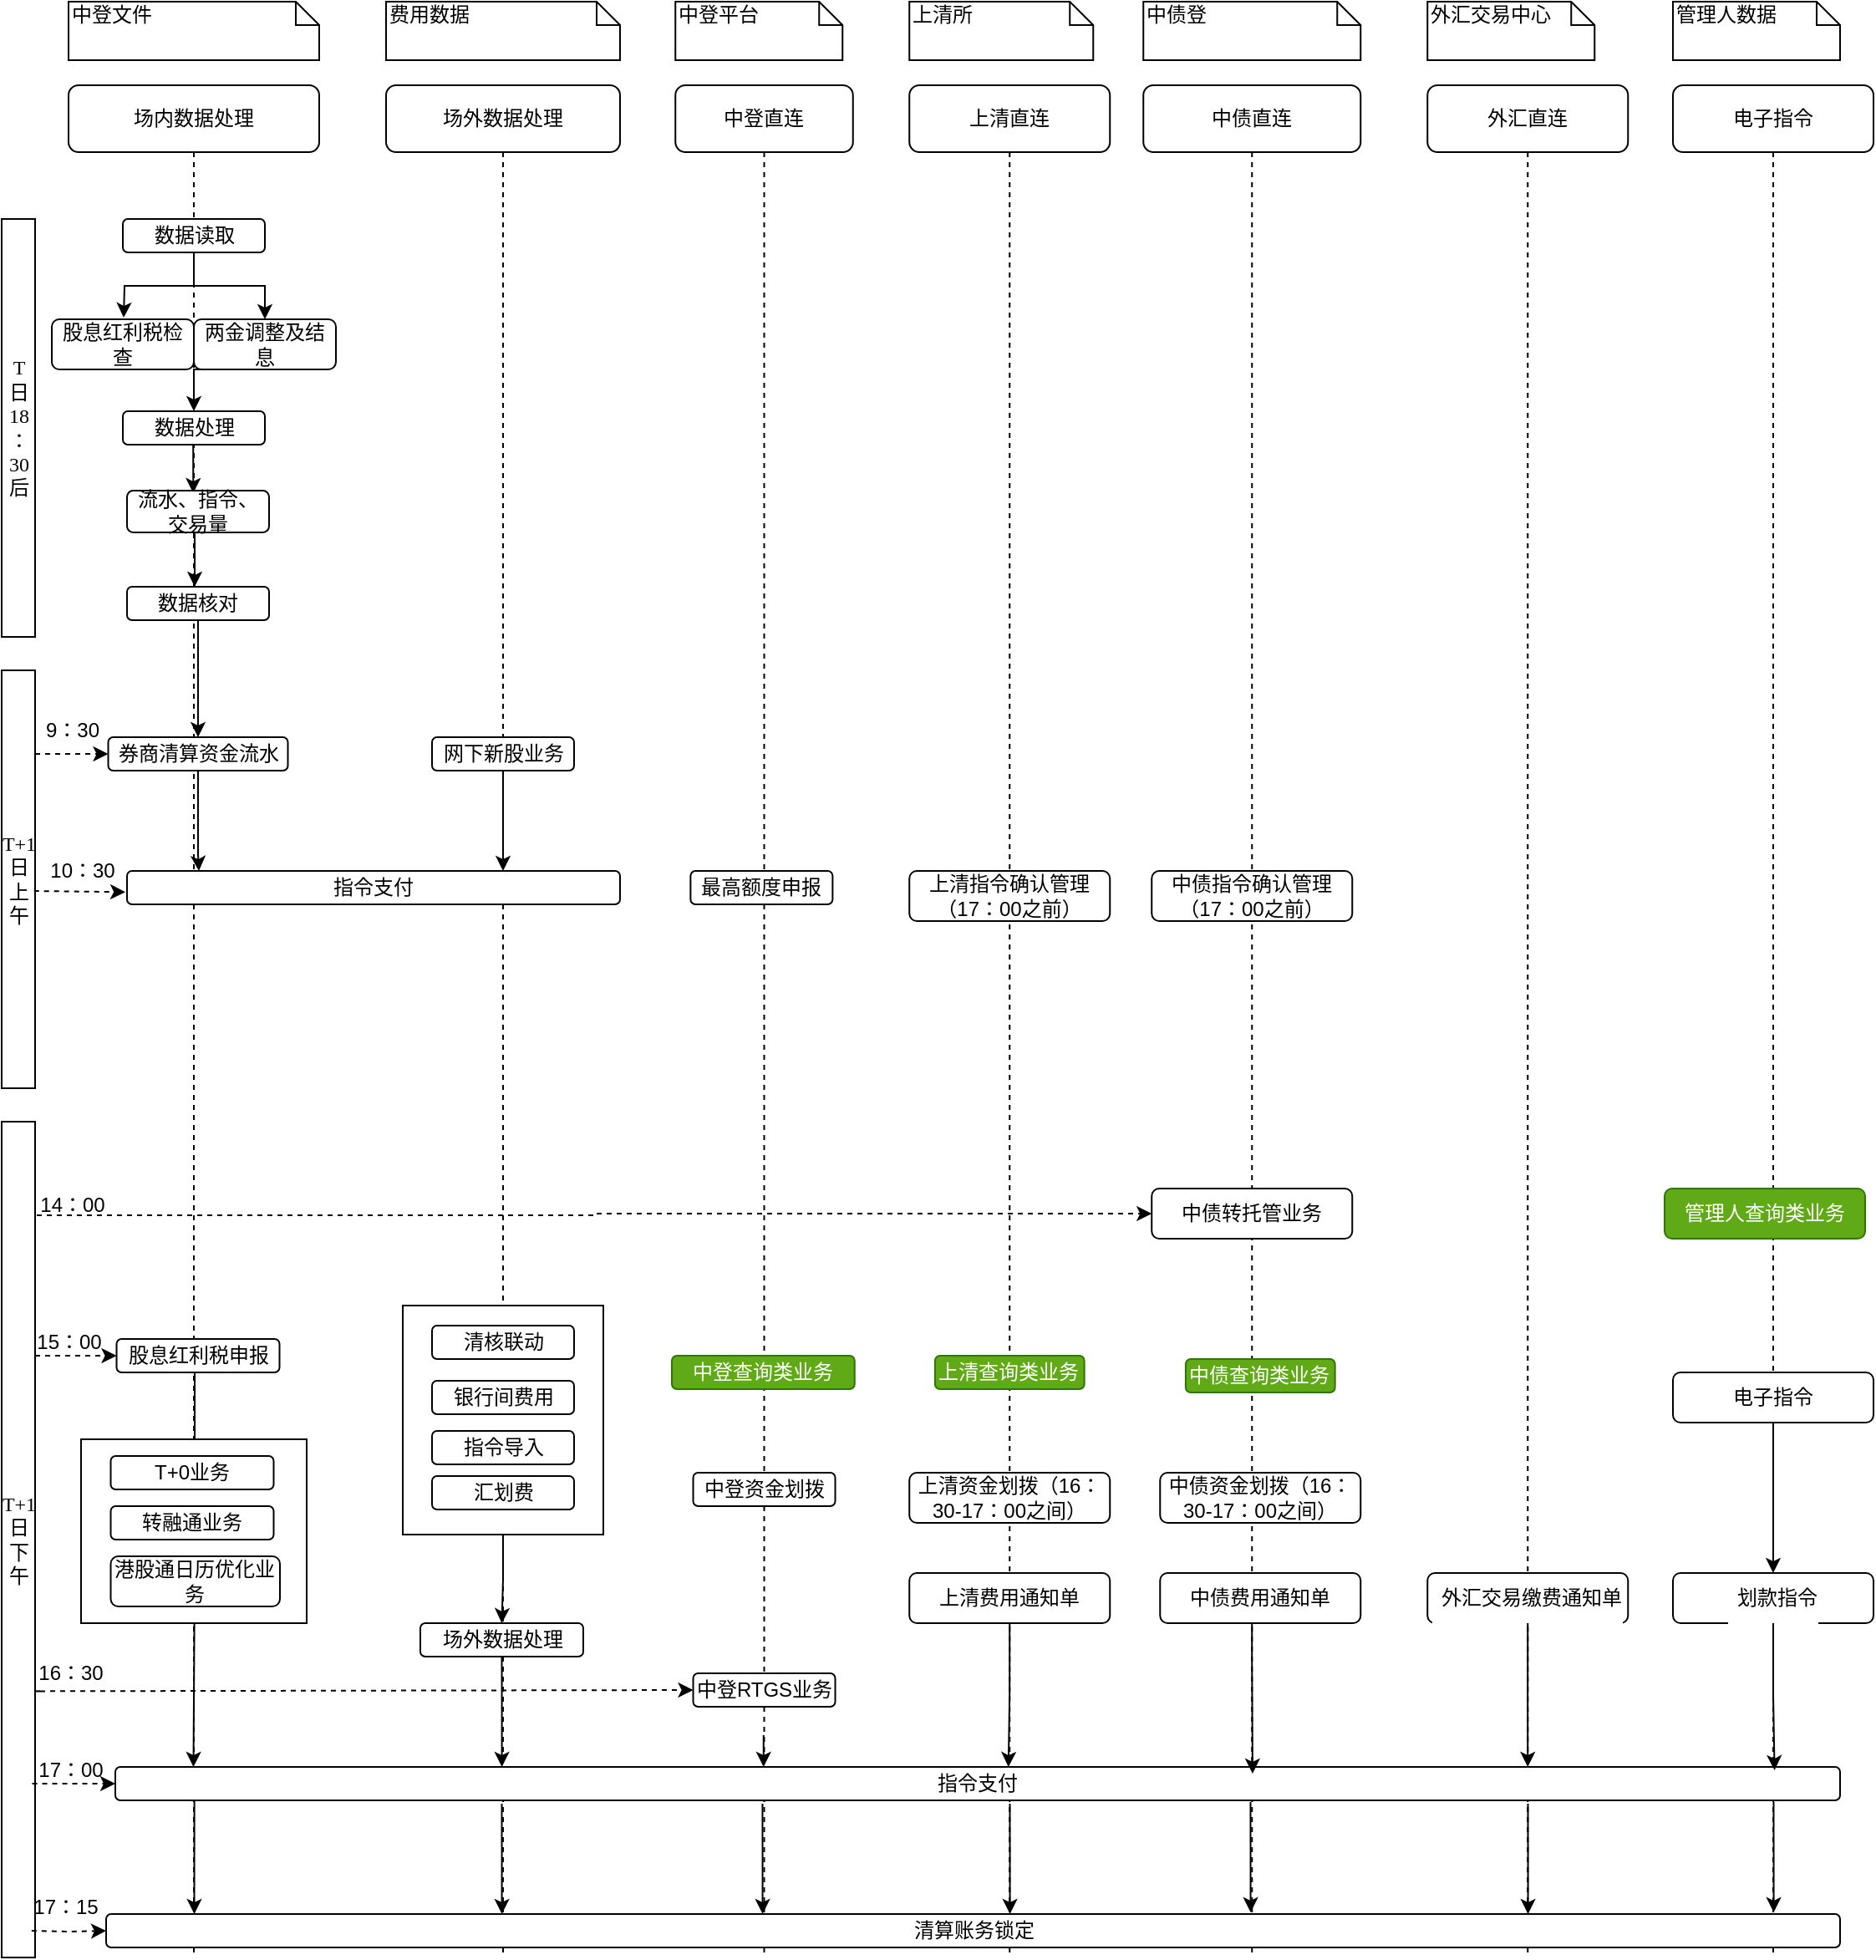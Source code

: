 <mxfile version="24.6.3" type="github">
  <diagram name="Page-1" id="MIDTQF9YaGszYqkZtQ21">
    <mxGraphModel dx="1290" dy="665" grid="1" gridSize="10" guides="1" tooltips="1" connect="1" arrows="1" fold="1" page="1" pageScale="1" pageWidth="827" pageHeight="1169" math="0" shadow="0">
      <root>
        <mxCell id="0" />
        <mxCell id="1" parent="0" />
        <mxCell id="qg-59jiFKuBU-nPYXmls-1" value="&lt;span style=&quot;font-family: &amp;#34;helvetica&amp;#34;&quot;&gt;场外数据处理&lt;/span&gt;" style="shape=umlLifeline;perimeter=lifelinePerimeter;whiteSpace=wrap;html=1;container=1;collapsible=0;recursiveResize=0;outlineConnect=0;rounded=1;shadow=0;comic=0;labelBackgroundColor=none;strokeWidth=1;fontFamily=Verdana;fontSize=12;align=center;" vertex="1" parent="1">
          <mxGeometry x="270" y="80" width="140" height="1120" as="geometry" />
        </mxCell>
        <mxCell id="qg-59jiFKuBU-nPYXmls-2" value="" style="rounded=0;whiteSpace=wrap;html=1;" vertex="1" parent="qg-59jiFKuBU-nPYXmls-1">
          <mxGeometry x="10" y="730" width="120" height="137" as="geometry" />
        </mxCell>
        <mxCell id="qg-59jiFKuBU-nPYXmls-3" value="&lt;span style=&quot;font-family: &amp;#34;helvetica&amp;#34;&quot;&gt;中登直连&lt;/span&gt;" style="shape=umlLifeline;perimeter=lifelinePerimeter;whiteSpace=wrap;html=1;container=1;collapsible=0;recursiveResize=0;outlineConnect=0;rounded=1;shadow=0;comic=0;labelBackgroundColor=none;strokeWidth=1;fontFamily=Verdana;fontSize=12;align=center;" vertex="1" parent="1">
          <mxGeometry x="443.13" y="80" width="106.25" height="1120" as="geometry" />
        </mxCell>
        <mxCell id="qg-59jiFKuBU-nPYXmls-4" value="最高额度申报" style="rounded=1;whiteSpace=wrap;html=1;" vertex="1" parent="qg-59jiFKuBU-nPYXmls-3">
          <mxGeometry x="9.06" y="470" width="85" height="20" as="geometry" />
        </mxCell>
        <mxCell id="qg-59jiFKuBU-nPYXmls-5" value="中登资金划拨" style="rounded=1;whiteSpace=wrap;html=1;" vertex="1" parent="qg-59jiFKuBU-nPYXmls-3">
          <mxGeometry x="10.63" y="830" width="85" height="20" as="geometry" />
        </mxCell>
        <mxCell id="qg-59jiFKuBU-nPYXmls-6" value="中登查询类业务" style="rounded=1;whiteSpace=wrap;html=1;fillColor=#60a917;strokeColor=#2D7600;fontColor=#ffffff;" vertex="1" parent="qg-59jiFKuBU-nPYXmls-3">
          <mxGeometry x="-2.13" y="760" width="109.38" height="20" as="geometry" />
        </mxCell>
        <mxCell id="qg-59jiFKuBU-nPYXmls-7" value="&lt;span style=&quot;font-family: &amp;#34;helvetica&amp;#34;&quot;&gt;上清直连&lt;/span&gt;" style="shape=umlLifeline;perimeter=lifelinePerimeter;whiteSpace=wrap;html=1;container=1;collapsible=0;recursiveResize=0;outlineConnect=0;rounded=1;shadow=0;comic=0;labelBackgroundColor=none;strokeWidth=1;fontFamily=Verdana;fontSize=12;align=center;" vertex="1" parent="1">
          <mxGeometry x="583.13" y="80" width="120" height="1120" as="geometry" />
        </mxCell>
        <mxCell id="qg-59jiFKuBU-nPYXmls-8" value="上清资金划拨（16：30-17：00之间）" style="rounded=1;whiteSpace=wrap;html=1;" vertex="1" parent="qg-59jiFKuBU-nPYXmls-7">
          <mxGeometry y="830" width="120" height="30" as="geometry" />
        </mxCell>
        <mxCell id="qg-59jiFKuBU-nPYXmls-9" value="上清指令确认管理（17：00之前）" style="rounded=1;whiteSpace=wrap;html=1;" vertex="1" parent="qg-59jiFKuBU-nPYXmls-7">
          <mxGeometry y="470" width="120" height="30" as="geometry" />
        </mxCell>
        <mxCell id="qg-59jiFKuBU-nPYXmls-10" value="上清查询类业务" style="rounded=1;whiteSpace=wrap;html=1;fillColor=#60a917;strokeColor=#2D7600;fontColor=#ffffff;" vertex="1" parent="qg-59jiFKuBU-nPYXmls-7">
          <mxGeometry x="15.32" y="760" width="89.37" height="20" as="geometry" />
        </mxCell>
        <mxCell id="qg-59jiFKuBU-nPYXmls-11" value="&lt;span style=&quot;font-family: &amp;#34;helvetica&amp;#34;&quot;&gt;中债直连&lt;/span&gt;" style="shape=umlLifeline;perimeter=lifelinePerimeter;whiteSpace=wrap;html=1;container=1;collapsible=0;recursiveResize=0;outlineConnect=0;rounded=1;shadow=0;comic=0;labelBackgroundColor=none;strokeWidth=1;fontFamily=Verdana;fontSize=12;align=center;" vertex="1" parent="1">
          <mxGeometry x="723.13" y="80" width="130" height="1120" as="geometry" />
        </mxCell>
        <mxCell id="qg-59jiFKuBU-nPYXmls-12" value="中债资金划拨（16：30-17：00之间）" style="rounded=1;whiteSpace=wrap;html=1;" vertex="1" parent="qg-59jiFKuBU-nPYXmls-11">
          <mxGeometry x="10" y="830" width="120" height="30" as="geometry" />
        </mxCell>
        <mxCell id="qg-59jiFKuBU-nPYXmls-13" value="中债转托管业务" style="rounded=1;whiteSpace=wrap;html=1;" vertex="1" parent="qg-59jiFKuBU-nPYXmls-11">
          <mxGeometry x="5" y="660" width="120" height="30" as="geometry" />
        </mxCell>
        <mxCell id="qg-59jiFKuBU-nPYXmls-14" value="中债指令确认管理（17：00之前）" style="rounded=1;whiteSpace=wrap;html=1;" vertex="1" parent="qg-59jiFKuBU-nPYXmls-11">
          <mxGeometry x="5" y="470" width="120" height="30" as="geometry" />
        </mxCell>
        <mxCell id="qg-59jiFKuBU-nPYXmls-15" value="&lt;span style=&quot;font-family: &amp;#34;helvetica&amp;#34;&quot;&gt;外汇直连&lt;/span&gt;" style="shape=umlLifeline;perimeter=lifelinePerimeter;whiteSpace=wrap;html=1;container=1;collapsible=0;recursiveResize=0;outlineConnect=0;rounded=1;shadow=0;comic=0;labelBackgroundColor=none;strokeWidth=1;fontFamily=Verdana;fontSize=12;align=center;" vertex="1" parent="1">
          <mxGeometry x="893.13" y="80" width="120" height="1120" as="geometry" />
        </mxCell>
        <mxCell id="qg-59jiFKuBU-nPYXmls-16" value="&lt;table cellspacing=&quot;0&quot; style=&quot;font-family: &amp;#34;arial&amp;#34; , &amp;#34;helvetica&amp;#34; , sans-serif ; background-color: rgb(255 , 255 , 255)&quot;&gt;&lt;tbody&gt;&lt;tr class=&quot;x-toolbar-left-row sofa-toolbar-location&quot; id=&quot;ext-gen22&quot; style=&quot;height: 30px ; padding-top: 5px ; padding-bottom: 5px&quot;&gt;&lt;td style=&quot;margin: 0px ; padding: 0px&quot;&gt;&lt;div class=&quot;sofa-toolbar-label&quot; id=&quot;ext-gen23&quot; title=&quot;当前位置：清算和场外指令▷外汇数据处理(1.0.7)▷外汇交易缴费通知单&quot; style=&quot;margin: 0px 0px 0px 5px ; padding: 0px ; text-overflow: ellipsis ; overflow: hidden&quot;&gt;&lt;span class=&quot;sofa-toolbar-location-last&quot; id=&quot;ext-gen28&quot;&gt;外汇交易缴费通知单&lt;/span&gt;&lt;/div&gt;&lt;/td&gt;&lt;/tr&gt;&lt;/tbody&gt;&lt;/table&gt;" style="rounded=1;whiteSpace=wrap;html=1;" vertex="1" parent="qg-59jiFKuBU-nPYXmls-15">
          <mxGeometry y="890" width="120" height="30" as="geometry" />
        </mxCell>
        <mxCell id="qg-59jiFKuBU-nPYXmls-17" value="&lt;span style=&quot;font-family: &amp;#34;helvetica&amp;#34;&quot;&gt;电子指令&lt;/span&gt;" style="shape=umlLifeline;perimeter=lifelinePerimeter;whiteSpace=wrap;html=1;container=1;collapsible=0;recursiveResize=0;outlineConnect=0;rounded=1;shadow=0;comic=0;labelBackgroundColor=none;strokeWidth=1;fontFamily=Verdana;fontSize=12;align=center;" vertex="1" parent="1">
          <mxGeometry x="1040" y="80" width="120" height="1120" as="geometry" />
        </mxCell>
        <mxCell id="qg-59jiFKuBU-nPYXmls-18" style="edgeStyle=orthogonalEdgeStyle;rounded=0;orthogonalLoop=1;jettySize=auto;html=1;exitX=0.5;exitY=1;exitDx=0;exitDy=0;entryX=0.5;entryY=0;entryDx=0;entryDy=0;" edge="1" parent="qg-59jiFKuBU-nPYXmls-17" source="qg-59jiFKuBU-nPYXmls-19" target="qg-59jiFKuBU-nPYXmls-21">
          <mxGeometry relative="1" as="geometry" />
        </mxCell>
        <mxCell id="qg-59jiFKuBU-nPYXmls-19" value="电子指令" style="rounded=1;whiteSpace=wrap;html=1;" vertex="1" parent="qg-59jiFKuBU-nPYXmls-17">
          <mxGeometry y="770" width="120" height="30" as="geometry" />
        </mxCell>
        <mxCell id="qg-59jiFKuBU-nPYXmls-20" value="管理人查询类业务" style="rounded=1;whiteSpace=wrap;html=1;fillColor=#60a917;strokeColor=#2D7600;fontColor=#ffffff;" vertex="1" parent="qg-59jiFKuBU-nPYXmls-17">
          <mxGeometry x="-5" y="660" width="120" height="30" as="geometry" />
        </mxCell>
        <mxCell id="qg-59jiFKuBU-nPYXmls-21" value="&lt;table cellspacing=&quot;0&quot; style=&quot;font-family: &amp;#34;arial&amp;#34; , &amp;#34;helvetica&amp;#34; , sans-serif ; background-color: rgb(255 , 255 , 255)&quot;&gt;&lt;tbody&gt;&lt;tr class=&quot;x-toolbar-left-row sofa-toolbar-location&quot; id=&quot;ext-gen22&quot; style=&quot;height: 30px ; padding-top: 5px ; padding-bottom: 5px&quot;&gt;&lt;td style=&quot;margin: 0px ; padding: 0px&quot;&gt;&lt;div class=&quot;sofa-toolbar-label&quot; id=&quot;ext-gen23&quot; title=&quot;当前位置：清算和场外指令▷外汇数据处理(1.0.7)▷外汇交易缴费通知单&quot; style=&quot;margin: 0px 0px 0px 5px ; padding: 0px ; text-overflow: ellipsis ; overflow: hidden&quot;&gt;&lt;span class=&quot;sofa-toolbar-location-last&quot; id=&quot;ext-gen28&quot;&gt;划款指令&lt;/span&gt;&lt;/div&gt;&lt;/td&gt;&lt;/tr&gt;&lt;/tbody&gt;&lt;/table&gt;" style="rounded=1;whiteSpace=wrap;html=1;" vertex="1" parent="qg-59jiFKuBU-nPYXmls-17">
          <mxGeometry y="890" width="120" height="30" as="geometry" />
        </mxCell>
        <mxCell id="qg-59jiFKuBU-nPYXmls-22" value="&lt;span style=&quot;text-align: left&quot;&gt;场内数据处理&lt;/span&gt;" style="shape=umlLifeline;perimeter=lifelinePerimeter;whiteSpace=wrap;html=1;container=1;collapsible=0;recursiveResize=0;outlineConnect=0;rounded=1;shadow=0;comic=0;labelBackgroundColor=none;strokeWidth=1;fontFamily=Verdana;fontSize=12;align=center;" vertex="1" parent="1">
          <mxGeometry x="80" y="80" width="150" height="1120" as="geometry" />
        </mxCell>
        <mxCell id="qg-59jiFKuBU-nPYXmls-23" style="edgeStyle=orthogonalEdgeStyle;rounded=0;orthogonalLoop=1;jettySize=auto;html=1;exitX=0.5;exitY=1;exitDx=0;exitDy=0;entryX=0.5;entryY=0;entryDx=0;entryDy=0;" edge="1" parent="qg-59jiFKuBU-nPYXmls-22">
          <mxGeometry relative="1" as="geometry">
            <mxPoint x="75.5" y="770" as="sourcePoint" />
            <mxPoint x="74.75" y="1006" as="targetPoint" />
            <Array as="points">
              <mxPoint x="76" y="888" />
            </Array>
          </mxGeometry>
        </mxCell>
        <mxCell id="qg-59jiFKuBU-nPYXmls-24" value="" style="rounded=0;whiteSpace=wrap;html=1;" vertex="1" parent="qg-59jiFKuBU-nPYXmls-22">
          <mxGeometry x="7.5" y="810" width="135" height="110" as="geometry" />
        </mxCell>
        <mxCell id="qg-59jiFKuBU-nPYXmls-25" value="数据核对" style="rounded=1;whiteSpace=wrap;html=1;" vertex="1" parent="qg-59jiFKuBU-nPYXmls-22">
          <mxGeometry x="35" y="300" width="85" height="20" as="geometry" />
        </mxCell>
        <mxCell id="qg-59jiFKuBU-nPYXmls-26" value="股息红利税申报" style="rounded=1;whiteSpace=wrap;html=1;" vertex="1" parent="qg-59jiFKuBU-nPYXmls-22">
          <mxGeometry x="28.75" y="750" width="97.5" height="20" as="geometry" />
        </mxCell>
        <mxCell id="qg-59jiFKuBU-nPYXmls-27" value="转融通业务" style="rounded=1;whiteSpace=wrap;html=1;" vertex="1" parent="qg-59jiFKuBU-nPYXmls-22">
          <mxGeometry x="25.25" y="850" width="97.5" height="20" as="geometry" />
        </mxCell>
        <mxCell id="qg-59jiFKuBU-nPYXmls-28" style="edgeStyle=orthogonalEdgeStyle;rounded=0;orthogonalLoop=1;jettySize=auto;html=1;exitX=0.5;exitY=1;exitDx=0;exitDy=0;entryX=0.5;entryY=0;entryDx=0;entryDy=0;" edge="1" parent="qg-59jiFKuBU-nPYXmls-22">
          <mxGeometry relative="1" as="geometry">
            <mxPoint x="80.75" y="1026" as="sourcePoint" />
            <mxPoint x="75.25" y="1094" as="targetPoint" />
            <Array as="points">
              <mxPoint x="75" y="1026" />
            </Array>
          </mxGeometry>
        </mxCell>
        <mxCell id="qg-59jiFKuBU-nPYXmls-29" value="指令支付" style="rounded=1;whiteSpace=wrap;html=1;" vertex="1" parent="qg-59jiFKuBU-nPYXmls-22">
          <mxGeometry x="28" y="1006" width="1032" height="20" as="geometry" />
        </mxCell>
        <mxCell id="qg-59jiFKuBU-nPYXmls-30" value="清算账务锁定" style="rounded=1;whiteSpace=wrap;html=1;" vertex="1" parent="qg-59jiFKuBU-nPYXmls-22">
          <mxGeometry x="22.5" y="1094" width="1037.5" height="20" as="geometry" />
        </mxCell>
        <mxCell id="qg-59jiFKuBU-nPYXmls-31" value="指令支付" style="rounded=1;whiteSpace=wrap;html=1;" vertex="1" parent="qg-59jiFKuBU-nPYXmls-22">
          <mxGeometry x="35" y="470" width="295" height="20" as="geometry" />
        </mxCell>
        <mxCell id="qg-59jiFKuBU-nPYXmls-32" value="&lt;span style=&quot;text-align: center&quot;&gt;中登文件&lt;/span&gt;" style="shape=note;whiteSpace=wrap;html=1;size=14;verticalAlign=top;align=left;spacingTop=-6;rounded=0;shadow=0;comic=0;labelBackgroundColor=none;strokeWidth=1;fontFamily=Verdana;fontSize=12" vertex="1" parent="1">
          <mxGeometry x="80" y="30" width="150" height="35" as="geometry" />
        </mxCell>
        <mxCell id="qg-59jiFKuBU-nPYXmls-33" value="&lt;span style=&quot;text-align: center&quot;&gt;费用数据&lt;/span&gt;" style="shape=note;whiteSpace=wrap;html=1;size=14;verticalAlign=top;align=left;spacingTop=-6;rounded=0;shadow=0;comic=0;labelBackgroundColor=none;strokeWidth=1;fontFamily=Verdana;fontSize=12" vertex="1" parent="1">
          <mxGeometry x="270" y="30" width="140" height="35" as="geometry" />
        </mxCell>
        <mxCell id="qg-59jiFKuBU-nPYXmls-34" value="&lt;span style=&quot;text-align: center&quot;&gt;中登平台&lt;/span&gt;" style="shape=note;whiteSpace=wrap;html=1;size=14;verticalAlign=top;align=left;spacingTop=-6;rounded=0;shadow=0;comic=0;labelBackgroundColor=none;strokeWidth=1;fontFamily=Verdana;fontSize=12" vertex="1" parent="1">
          <mxGeometry x="443.13" y="30" width="100" height="35" as="geometry" />
        </mxCell>
        <mxCell id="qg-59jiFKuBU-nPYXmls-35" value="&lt;div style=&quot;text-align: center&quot;&gt;&lt;span&gt;上清所&lt;/span&gt;&lt;/div&gt;" style="shape=note;whiteSpace=wrap;html=1;size=14;verticalAlign=top;align=left;spacingTop=-6;rounded=0;shadow=0;comic=0;labelBackgroundColor=none;strokeWidth=1;fontFamily=Verdana;fontSize=12" vertex="1" parent="1">
          <mxGeometry x="583.13" y="30" width="110" height="35" as="geometry" />
        </mxCell>
        <mxCell id="qg-59jiFKuBU-nPYXmls-36" value="中债登" style="shape=note;whiteSpace=wrap;html=1;size=14;verticalAlign=top;align=left;spacingTop=-6;rounded=0;shadow=0;comic=0;labelBackgroundColor=none;strokeWidth=1;fontFamily=Verdana;fontSize=12" vertex="1" parent="1">
          <mxGeometry x="723.13" y="30" width="130" height="35" as="geometry" />
        </mxCell>
        <mxCell id="qg-59jiFKuBU-nPYXmls-37" value="外汇交易中心" style="shape=note;whiteSpace=wrap;html=1;size=14;verticalAlign=top;align=left;spacingTop=-6;rounded=0;shadow=0;comic=0;labelBackgroundColor=none;strokeWidth=1;fontFamily=Verdana;fontSize=12" vertex="1" parent="1">
          <mxGeometry x="893.13" y="30" width="100" height="35" as="geometry" />
        </mxCell>
        <mxCell id="qg-59jiFKuBU-nPYXmls-38" value="管理人数据" style="shape=note;whiteSpace=wrap;html=1;size=14;verticalAlign=top;align=left;spacingTop=-6;rounded=0;shadow=0;comic=0;labelBackgroundColor=none;strokeWidth=1;fontFamily=Verdana;fontSize=12" vertex="1" parent="1">
          <mxGeometry x="1040" y="30" width="100" height="35" as="geometry" />
        </mxCell>
        <mxCell id="qg-59jiFKuBU-nPYXmls-39" value="T&lt;br&gt;日&lt;br&gt;18&lt;br&gt;：&lt;br&gt;30&lt;br&gt;后" style="html=1;points=[];perimeter=orthogonalPerimeter;rounded=0;shadow=0;comic=0;labelBackgroundColor=none;strokeWidth=1;fontFamily=Verdana;fontSize=12;align=center;" vertex="1" parent="1">
          <mxGeometry x="40" y="160" width="20" height="250" as="geometry" />
        </mxCell>
        <mxCell id="qg-59jiFKuBU-nPYXmls-40" value="T+1&lt;br&gt;日&lt;br&gt;上&lt;br&gt;午" style="html=1;points=[];perimeter=orthogonalPerimeter;rounded=0;shadow=0;comic=0;labelBackgroundColor=none;strokeWidth=1;fontFamily=Verdana;fontSize=12;align=center;" vertex="1" parent="1">
          <mxGeometry x="40" y="430" width="20" height="250" as="geometry" />
        </mxCell>
        <mxCell id="qg-59jiFKuBU-nPYXmls-41" value="T+1&lt;br&gt;日&lt;br&gt;下&lt;br&gt;午" style="html=1;points=[];perimeter=orthogonalPerimeter;rounded=0;shadow=0;comic=0;labelBackgroundColor=none;strokeWidth=1;fontFamily=Verdana;fontSize=12;align=center;" vertex="1" parent="1">
          <mxGeometry x="40" y="700" width="20" height="500" as="geometry" />
        </mxCell>
        <mxCell id="qg-59jiFKuBU-nPYXmls-42" style="edgeStyle=orthogonalEdgeStyle;rounded=0;orthogonalLoop=1;jettySize=auto;html=1;exitX=0.5;exitY=1;exitDx=0;exitDy=0;" edge="1" parent="1" source="qg-59jiFKuBU-nPYXmls-44">
          <mxGeometry relative="1" as="geometry">
            <mxPoint x="113" y="219" as="targetPoint" />
          </mxGeometry>
        </mxCell>
        <mxCell id="qg-59jiFKuBU-nPYXmls-43" style="edgeStyle=orthogonalEdgeStyle;rounded=0;orthogonalLoop=1;jettySize=auto;html=1;exitX=0.5;exitY=1;exitDx=0;exitDy=0;entryX=0.5;entryY=0;entryDx=0;entryDy=0;" edge="1" parent="1" source="qg-59jiFKuBU-nPYXmls-44" target="qg-59jiFKuBU-nPYXmls-47">
          <mxGeometry relative="1" as="geometry" />
        </mxCell>
        <mxCell id="qg-59jiFKuBU-nPYXmls-44" value="数据读取" style="rounded=1;whiteSpace=wrap;html=1;" vertex="1" parent="1">
          <mxGeometry x="112.5" y="160" width="85" height="20" as="geometry" />
        </mxCell>
        <mxCell id="qg-59jiFKuBU-nPYXmls-45" value="股息红利税检查" style="rounded=1;whiteSpace=wrap;html=1;" vertex="1" parent="1">
          <mxGeometry x="70" y="220" width="85" height="30" as="geometry" />
        </mxCell>
        <mxCell id="qg-59jiFKuBU-nPYXmls-46" style="edgeStyle=orthogonalEdgeStyle;rounded=0;orthogonalLoop=1;jettySize=auto;html=1;exitX=0.25;exitY=1;exitDx=0;exitDy=0;entryX=0.5;entryY=0;entryDx=0;entryDy=0;" edge="1" parent="1" source="qg-59jiFKuBU-nPYXmls-47" target="qg-59jiFKuBU-nPYXmls-49">
          <mxGeometry relative="1" as="geometry" />
        </mxCell>
        <mxCell id="qg-59jiFKuBU-nPYXmls-47" value="两金调整及结息" style="rounded=1;whiteSpace=wrap;html=1;" vertex="1" parent="1">
          <mxGeometry x="155" y="220" width="85" height="30" as="geometry" />
        </mxCell>
        <mxCell id="qg-59jiFKuBU-nPYXmls-48" style="edgeStyle=orthogonalEdgeStyle;rounded=0;orthogonalLoop=1;jettySize=auto;html=1;exitX=0.5;exitY=1;exitDx=0;exitDy=0;entryX=0.431;entryY=0.06;entryDx=0;entryDy=0;entryPerimeter=0;" edge="1" parent="1">
          <mxGeometry relative="1" as="geometry">
            <mxPoint x="158" y="295" as="sourcePoint" />
            <mxPoint x="154.635" y="324" as="targetPoint" />
          </mxGeometry>
        </mxCell>
        <mxCell id="qg-59jiFKuBU-nPYXmls-49" value="数据处理" style="rounded=1;whiteSpace=wrap;html=1;" vertex="1" parent="1">
          <mxGeometry x="112.5" y="275" width="85" height="20" as="geometry" />
        </mxCell>
        <mxCell id="qg-59jiFKuBU-nPYXmls-50" style="edgeStyle=orthogonalEdgeStyle;rounded=0;orthogonalLoop=1;jettySize=auto;html=1;exitX=0.5;exitY=1;exitDx=0;exitDy=0;" edge="1" parent="1">
          <mxGeometry relative="1" as="geometry">
            <mxPoint x="155.5" y="347.5" as="sourcePoint" />
            <mxPoint x="155.5" y="380" as="targetPoint" />
          </mxGeometry>
        </mxCell>
        <mxCell id="qg-59jiFKuBU-nPYXmls-51" value="流水、指令、交易量" style="rounded=1;whiteSpace=wrap;html=1;" vertex="1" parent="1">
          <mxGeometry x="115" y="322.5" width="85" height="25" as="geometry" />
        </mxCell>
        <mxCell id="qg-59jiFKuBU-nPYXmls-52" value="" style="endArrow=classic;html=1;exitX=-0.003;exitY=1.1;exitDx=0;exitDy=0;exitPerimeter=0;entryX=1.09;entryY=1.133;entryDx=0;entryDy=0;entryPerimeter=0;dashed=1;" edge="1" parent="1">
          <mxGeometry width="50" height="50" relative="1" as="geometry">
            <mxPoint x="59.35" y="562" as="sourcePoint" />
            <mxPoint x="114" y="562.66" as="targetPoint" />
            <Array as="points" />
          </mxGeometry>
        </mxCell>
        <mxCell id="qg-59jiFKuBU-nPYXmls-53" value="10：30" style="text;html=1;align=center;verticalAlign=middle;resizable=0;points=[];autosize=1;strokeColor=none;" vertex="1" parent="1">
          <mxGeometry x="62.5" y="540" width="50" height="20" as="geometry" />
        </mxCell>
        <mxCell id="qg-59jiFKuBU-nPYXmls-54" value="T+0业务" style="rounded=1;whiteSpace=wrap;html=1;" vertex="1" parent="1">
          <mxGeometry x="105.25" y="900" width="97.5" height="20" as="geometry" />
        </mxCell>
        <mxCell id="qg-59jiFKuBU-nPYXmls-55" value="港股通日历优化业务" style="rounded=1;whiteSpace=wrap;html=1;" vertex="1" parent="1">
          <mxGeometry x="105.25" y="960" width="101.25" height="30" as="geometry" />
        </mxCell>
        <mxCell id="qg-59jiFKuBU-nPYXmls-56" style="edgeStyle=orthogonalEdgeStyle;rounded=0;orthogonalLoop=1;jettySize=auto;html=1;entryX=0;entryY=0.5;entryDx=0;entryDy=0;dashed=1;" edge="1" parent="1" target="qg-59jiFKuBU-nPYXmls-29">
          <mxGeometry relative="1" as="geometry">
            <mxPoint x="58.25" y="1096" as="sourcePoint" />
            <Array as="points">
              <mxPoint x="58.25" y="1096" />
            </Array>
          </mxGeometry>
        </mxCell>
        <mxCell id="qg-59jiFKuBU-nPYXmls-57" value="17：00" style="text;html=1;align=center;verticalAlign=middle;resizable=0;points=[];autosize=1;strokeColor=none;" vertex="1" parent="1">
          <mxGeometry x="56" y="1078" width="50" height="20" as="geometry" />
        </mxCell>
        <mxCell id="qg-59jiFKuBU-nPYXmls-58" value="15：00" style="text;html=1;align=center;verticalAlign=middle;resizable=0;points=[];autosize=1;strokeColor=none;" vertex="1" parent="1">
          <mxGeometry x="55.25" y="822" width="50" height="20" as="geometry" />
        </mxCell>
        <mxCell id="qg-59jiFKuBU-nPYXmls-59" style="edgeStyle=orthogonalEdgeStyle;rounded=0;orthogonalLoop=1;jettySize=auto;html=1;exitX=1.083;exitY=0.86;exitDx=0;exitDy=0;entryX=0;entryY=0.5;entryDx=0;entryDy=0;exitPerimeter=0;dashed=1;" edge="1" parent="1" target="qg-59jiFKuBU-nPYXmls-30">
          <mxGeometry relative="1" as="geometry">
            <mxPoint x="57.91" y="1184" as="sourcePoint" />
          </mxGeometry>
        </mxCell>
        <mxCell id="qg-59jiFKuBU-nPYXmls-60" value="17：15" style="text;html=1;align=center;verticalAlign=middle;resizable=0;points=[];autosize=1;strokeColor=none;" vertex="1" parent="1">
          <mxGeometry x="53" y="1160" width="50" height="20" as="geometry" />
        </mxCell>
        <mxCell id="qg-59jiFKuBU-nPYXmls-61" style="edgeStyle=orthogonalEdgeStyle;rounded=0;orthogonalLoop=1;jettySize=auto;html=1;entryX=0;entryY=0.5;entryDx=0;entryDy=0;dashed=1;" edge="1" parent="1" target="qg-59jiFKuBU-nPYXmls-26">
          <mxGeometry relative="1" as="geometry">
            <mxPoint x="60" y="840" as="sourcePoint" />
            <Array as="points">
              <mxPoint x="60" y="840" />
            </Array>
          </mxGeometry>
        </mxCell>
        <mxCell id="qg-59jiFKuBU-nPYXmls-62" style="edgeStyle=orthogonalEdgeStyle;rounded=0;orthogonalLoop=1;jettySize=auto;html=1;exitX=1;exitY=0.2;exitDx=0;exitDy=0;entryX=0;entryY=0.5;entryDx=0;entryDy=0;exitPerimeter=0;dashed=1;" edge="1" parent="1" source="qg-59jiFKuBU-nPYXmls-40" target="qg-59jiFKuBU-nPYXmls-64">
          <mxGeometry relative="1" as="geometry" />
        </mxCell>
        <mxCell id="qg-59jiFKuBU-nPYXmls-63" style="edgeStyle=orthogonalEdgeStyle;rounded=0;orthogonalLoop=1;jettySize=auto;html=1;exitX=0.5;exitY=1;exitDx=0;exitDy=0;" edge="1" parent="1" source="qg-59jiFKuBU-nPYXmls-64" target="qg-59jiFKuBU-nPYXmls-31">
          <mxGeometry relative="1" as="geometry">
            <Array as="points">
              <mxPoint x="158" y="540" />
              <mxPoint x="158" y="540" />
            </Array>
          </mxGeometry>
        </mxCell>
        <mxCell id="qg-59jiFKuBU-nPYXmls-64" value="券商清算资金流水" style="rounded=1;whiteSpace=wrap;html=1;" vertex="1" parent="1">
          <mxGeometry x="103.75" y="470" width="107.5" height="20" as="geometry" />
        </mxCell>
        <mxCell id="qg-59jiFKuBU-nPYXmls-65" value="9：30" style="text;html=1;align=center;verticalAlign=middle;resizable=0;points=[];autosize=1;strokeColor=none;" vertex="1" parent="1">
          <mxGeometry x="56.75" y="456" width="50" height="20" as="geometry" />
        </mxCell>
        <mxCell id="qg-59jiFKuBU-nPYXmls-66" style="edgeStyle=orthogonalEdgeStyle;rounded=0;orthogonalLoop=1;jettySize=auto;html=1;exitX=0.5;exitY=1;exitDx=0;exitDy=0;entryX=0.5;entryY=0;entryDx=0;entryDy=0;" edge="1" parent="1" source="qg-59jiFKuBU-nPYXmls-25" target="qg-59jiFKuBU-nPYXmls-64">
          <mxGeometry relative="1" as="geometry" />
        </mxCell>
        <mxCell id="qg-59jiFKuBU-nPYXmls-67" style="edgeStyle=orthogonalEdgeStyle;rounded=0;orthogonalLoop=1;jettySize=auto;html=1;exitX=0.5;exitY=1;exitDx=0;exitDy=0;" edge="1" parent="1" source="qg-59jiFKuBU-nPYXmls-68">
          <mxGeometry relative="1" as="geometry">
            <mxPoint x="340" y="550" as="targetPoint" />
          </mxGeometry>
        </mxCell>
        <mxCell id="qg-59jiFKuBU-nPYXmls-68" value="网下新股业务" style="rounded=1;whiteSpace=wrap;html=1;" vertex="1" parent="1">
          <mxGeometry x="297.5" y="470" width="85" height="20" as="geometry" />
        </mxCell>
        <mxCell id="qg-59jiFKuBU-nPYXmls-69" value="清核联动" style="rounded=1;whiteSpace=wrap;html=1;" vertex="1" parent="1">
          <mxGeometry x="297.5" y="822" width="85" height="20" as="geometry" />
        </mxCell>
        <mxCell id="qg-59jiFKuBU-nPYXmls-70" value="银行间费用" style="rounded=1;whiteSpace=wrap;html=1;" vertex="1" parent="1">
          <mxGeometry x="297.5" y="855" width="85" height="20" as="geometry" />
        </mxCell>
        <mxCell id="qg-59jiFKuBU-nPYXmls-71" value="指令导入" style="rounded=1;whiteSpace=wrap;html=1;" vertex="1" parent="1">
          <mxGeometry x="297.5" y="885" width="85" height="20" as="geometry" />
        </mxCell>
        <mxCell id="qg-59jiFKuBU-nPYXmls-72" value="汇划费" style="rounded=1;whiteSpace=wrap;html=1;" vertex="1" parent="1">
          <mxGeometry x="297.5" y="912" width="85" height="20" as="geometry" />
        </mxCell>
        <mxCell id="qg-59jiFKuBU-nPYXmls-73" style="edgeStyle=orthogonalEdgeStyle;rounded=0;orthogonalLoop=1;jettySize=auto;html=1;exitX=0.5;exitY=1;exitDx=0;exitDy=0;" edge="1" parent="1" source="qg-59jiFKuBU-nPYXmls-74">
          <mxGeometry relative="1" as="geometry">
            <mxPoint x="339.3" y="1086" as="targetPoint" />
          </mxGeometry>
        </mxCell>
        <mxCell id="qg-59jiFKuBU-nPYXmls-74" value="场外数据处理" style="rounded=1;whiteSpace=wrap;html=1;" vertex="1" parent="1">
          <mxGeometry x="290.5" y="1000" width="97.5" height="20" as="geometry" />
        </mxCell>
        <mxCell id="qg-59jiFKuBU-nPYXmls-75" style="edgeStyle=orthogonalEdgeStyle;rounded=0;orthogonalLoop=1;jettySize=auto;html=1;exitX=0.5;exitY=1;exitDx=0;exitDy=0;" edge="1" parent="1" source="qg-59jiFKuBU-nPYXmls-2" target="qg-59jiFKuBU-nPYXmls-74">
          <mxGeometry relative="1" as="geometry" />
        </mxCell>
        <mxCell id="qg-59jiFKuBU-nPYXmls-76" style="edgeStyle=orthogonalEdgeStyle;rounded=0;orthogonalLoop=1;jettySize=auto;html=1;exitX=0.14;exitY=1.033;exitDx=0;exitDy=0;entryX=0;entryY=0.5;entryDx=0;entryDy=0;dashed=1;exitPerimeter=0;" edge="1" parent="1" source="qg-59jiFKuBU-nPYXmls-79" target="qg-59jiFKuBU-nPYXmls-78">
          <mxGeometry relative="1" as="geometry">
            <Array as="points">
              <mxPoint x="60" y="1041" />
            </Array>
          </mxGeometry>
        </mxCell>
        <mxCell id="qg-59jiFKuBU-nPYXmls-77" style="edgeStyle=orthogonalEdgeStyle;rounded=0;orthogonalLoop=1;jettySize=auto;html=1;exitX=0.5;exitY=1;exitDx=0;exitDy=0;entryX=0.5;entryY=0;entryDx=0;entryDy=0;" edge="1" parent="1">
          <mxGeometry relative="1" as="geometry">
            <mxPoint x="495.88" y="1067" as="sourcePoint" />
            <mxPoint x="495.88" y="1086" as="targetPoint" />
          </mxGeometry>
        </mxCell>
        <mxCell id="qg-59jiFKuBU-nPYXmls-78" value="中登RTGS业务" style="rounded=1;whiteSpace=wrap;html=1;" vertex="1" parent="1">
          <mxGeometry x="453.76" y="1030" width="85" height="20" as="geometry" />
        </mxCell>
        <mxCell id="qg-59jiFKuBU-nPYXmls-79" value="16：30" style="text;html=1;align=center;verticalAlign=middle;resizable=0;points=[];autosize=1;strokeColor=none;" vertex="1" parent="1">
          <mxGeometry x="56" y="1020" width="50" height="20" as="geometry" />
        </mxCell>
        <mxCell id="qg-59jiFKuBU-nPYXmls-80" style="edgeStyle=orthogonalEdgeStyle;rounded=0;orthogonalLoop=1;jettySize=auto;html=1;exitX=0.5;exitY=1;exitDx=0;exitDy=0;" edge="1" parent="1" source="qg-59jiFKuBU-nPYXmls-81">
          <mxGeometry relative="1" as="geometry">
            <mxPoint x="642.4" y="1086" as="targetPoint" />
          </mxGeometry>
        </mxCell>
        <mxCell id="qg-59jiFKuBU-nPYXmls-81" value="上清费用通知单" style="rounded=1;whiteSpace=wrap;html=1;" vertex="1" parent="1">
          <mxGeometry x="583.13" y="970" width="120" height="30" as="geometry" />
        </mxCell>
        <mxCell id="qg-59jiFKuBU-nPYXmls-82" style="edgeStyle=orthogonalEdgeStyle;rounded=0;orthogonalLoop=1;jettySize=auto;html=1;exitX=0.5;exitY=1;exitDx=0;exitDy=0;entryX=0.619;entryY=0;entryDx=0;entryDy=0;entryPerimeter=0;" edge="1" parent="1">
          <mxGeometry relative="1" as="geometry">
            <mxPoint x="788.13" y="1000" as="sourcePoint" />
            <mxPoint x="788.482" y="1090" as="targetPoint" />
            <Array as="points">
              <mxPoint x="788.13" y="1020" />
              <mxPoint x="788.13" y="1020" />
            </Array>
          </mxGeometry>
        </mxCell>
        <mxCell id="qg-59jiFKuBU-nPYXmls-83" value="中债费用通知单" style="rounded=1;whiteSpace=wrap;html=1;" vertex="1" parent="1">
          <mxGeometry x="733.13" y="970" width="120" height="30" as="geometry" />
        </mxCell>
        <mxCell id="qg-59jiFKuBU-nPYXmls-84" style="edgeStyle=orthogonalEdgeStyle;rounded=0;orthogonalLoop=1;jettySize=auto;html=1;exitX=0.5;exitY=1;exitDx=0;exitDy=0;entryX=0.5;entryY=0;entryDx=0;entryDy=0;" edge="1" parent="1" source="qg-59jiFKuBU-nPYXmls-16">
          <mxGeometry relative="1" as="geometry">
            <mxPoint x="953.13" y="1086" as="targetPoint" />
          </mxGeometry>
        </mxCell>
        <mxCell id="qg-59jiFKuBU-nPYXmls-85" style="edgeStyle=orthogonalEdgeStyle;rounded=0;orthogonalLoop=1;jettySize=auto;html=1;exitX=0.5;exitY=1;exitDx=0;exitDy=0;" edge="1" parent="1">
          <mxGeometry relative="1" as="geometry">
            <mxPoint x="339.25" y="1108" as="sourcePoint" />
            <mxPoint x="339.3" y="1174" as="targetPoint" />
          </mxGeometry>
        </mxCell>
        <mxCell id="qg-59jiFKuBU-nPYXmls-86" style="edgeStyle=orthogonalEdgeStyle;rounded=0;orthogonalLoop=1;jettySize=auto;html=1;exitX=0.5;exitY=1;exitDx=0;exitDy=0;" edge="1" parent="1">
          <mxGeometry relative="1" as="geometry">
            <mxPoint x="495.25" y="1108" as="sourcePoint" />
            <mxPoint x="495.3" y="1174" as="targetPoint" />
          </mxGeometry>
        </mxCell>
        <mxCell id="qg-59jiFKuBU-nPYXmls-87" style="edgeStyle=orthogonalEdgeStyle;rounded=0;orthogonalLoop=1;jettySize=auto;html=1;exitX=0.5;exitY=1;exitDx=0;exitDy=0;" edge="1" parent="1">
          <mxGeometry relative="1" as="geometry">
            <mxPoint x="643.25" y="1108" as="sourcePoint" />
            <mxPoint x="643.3" y="1174" as="targetPoint" />
          </mxGeometry>
        </mxCell>
        <mxCell id="qg-59jiFKuBU-nPYXmls-88" style="edgeStyle=orthogonalEdgeStyle;rounded=0;orthogonalLoop=1;jettySize=auto;html=1;exitX=0.5;exitY=1;exitDx=0;exitDy=0;" edge="1" parent="1">
          <mxGeometry relative="1" as="geometry">
            <mxPoint x="787.25" y="1107" as="sourcePoint" />
            <mxPoint x="787.3" y="1173" as="targetPoint" />
          </mxGeometry>
        </mxCell>
        <mxCell id="qg-59jiFKuBU-nPYXmls-89" style="edgeStyle=orthogonalEdgeStyle;rounded=0;orthogonalLoop=1;jettySize=auto;html=1;exitX=0.5;exitY=1;exitDx=0;exitDy=0;" edge="1" parent="1">
          <mxGeometry relative="1" as="geometry">
            <mxPoint x="953.25" y="1108" as="sourcePoint" />
            <mxPoint x="953.3" y="1174" as="targetPoint" />
          </mxGeometry>
        </mxCell>
        <mxCell id="qg-59jiFKuBU-nPYXmls-90" style="edgeStyle=orthogonalEdgeStyle;rounded=0;orthogonalLoop=1;jettySize=auto;html=1;exitX=1.05;exitY=0.112;exitDx=0;exitDy=0;entryX=0;entryY=0.5;entryDx=0;entryDy=0;exitPerimeter=0;dashed=1;" edge="1" parent="1" source="qg-59jiFKuBU-nPYXmls-41" target="qg-59jiFKuBU-nPYXmls-13">
          <mxGeometry relative="1" as="geometry" />
        </mxCell>
        <mxCell id="qg-59jiFKuBU-nPYXmls-91" value="14：00" style="text;html=1;align=center;verticalAlign=middle;resizable=0;points=[];autosize=1;strokeColor=none;" vertex="1" parent="1">
          <mxGeometry x="56.75" y="740" width="50" height="20" as="geometry" />
        </mxCell>
        <mxCell id="qg-59jiFKuBU-nPYXmls-92" style="edgeStyle=orthogonalEdgeStyle;rounded=0;orthogonalLoop=1;jettySize=auto;html=1;exitX=0.5;exitY=1;exitDx=0;exitDy=0;" edge="1" parent="1">
          <mxGeometry relative="1" as="geometry">
            <mxPoint x="1100.25" y="1107" as="sourcePoint" />
            <mxPoint x="1100.3" y="1173" as="targetPoint" />
          </mxGeometry>
        </mxCell>
        <mxCell id="qg-59jiFKuBU-nPYXmls-93" value="中债查询类业务" style="rounded=1;whiteSpace=wrap;html=1;fillColor=#60a917;strokeColor=#2D7600;fontColor=#ffffff;" vertex="1" parent="1">
          <mxGeometry x="748.45" y="842" width="89.37" height="20" as="geometry" />
        </mxCell>
        <mxCell id="qg-59jiFKuBU-nPYXmls-94" style="edgeStyle=orthogonalEdgeStyle;rounded=0;orthogonalLoop=1;jettySize=auto;html=1;exitX=0.5;exitY=1;exitDx=0;exitDy=0;entryX=0.962;entryY=0.1;entryDx=0;entryDy=0;entryPerimeter=0;" edge="1" parent="1" source="qg-59jiFKuBU-nPYXmls-21" target="qg-59jiFKuBU-nPYXmls-29">
          <mxGeometry relative="1" as="geometry" />
        </mxCell>
      </root>
    </mxGraphModel>
  </diagram>
</mxfile>
